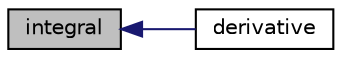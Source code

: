 digraph "integral"
{
  bgcolor="transparent";
  edge [fontname="Helvetica",fontsize="10",labelfontname="Helvetica",labelfontsize="10"];
  node [fontname="Helvetica",fontsize="10",shape=record];
  rankdir="LR";
  Node1 [label="integral",height=0.2,width=0.4,color="black", fillcolor="grey75", style="filled", fontcolor="black"];
  Node1 -> Node2 [dir="back",color="midnightblue",fontsize="10",style="solid",fontname="Helvetica"];
  Node2 [label="derivative",height=0.2,width=0.4,color="black",URL="$a01930.html#af809cbcacd82a13b2fd1fbbe80cd44be",tooltip="Return derivative of the polynomial at the given x. "];
}
